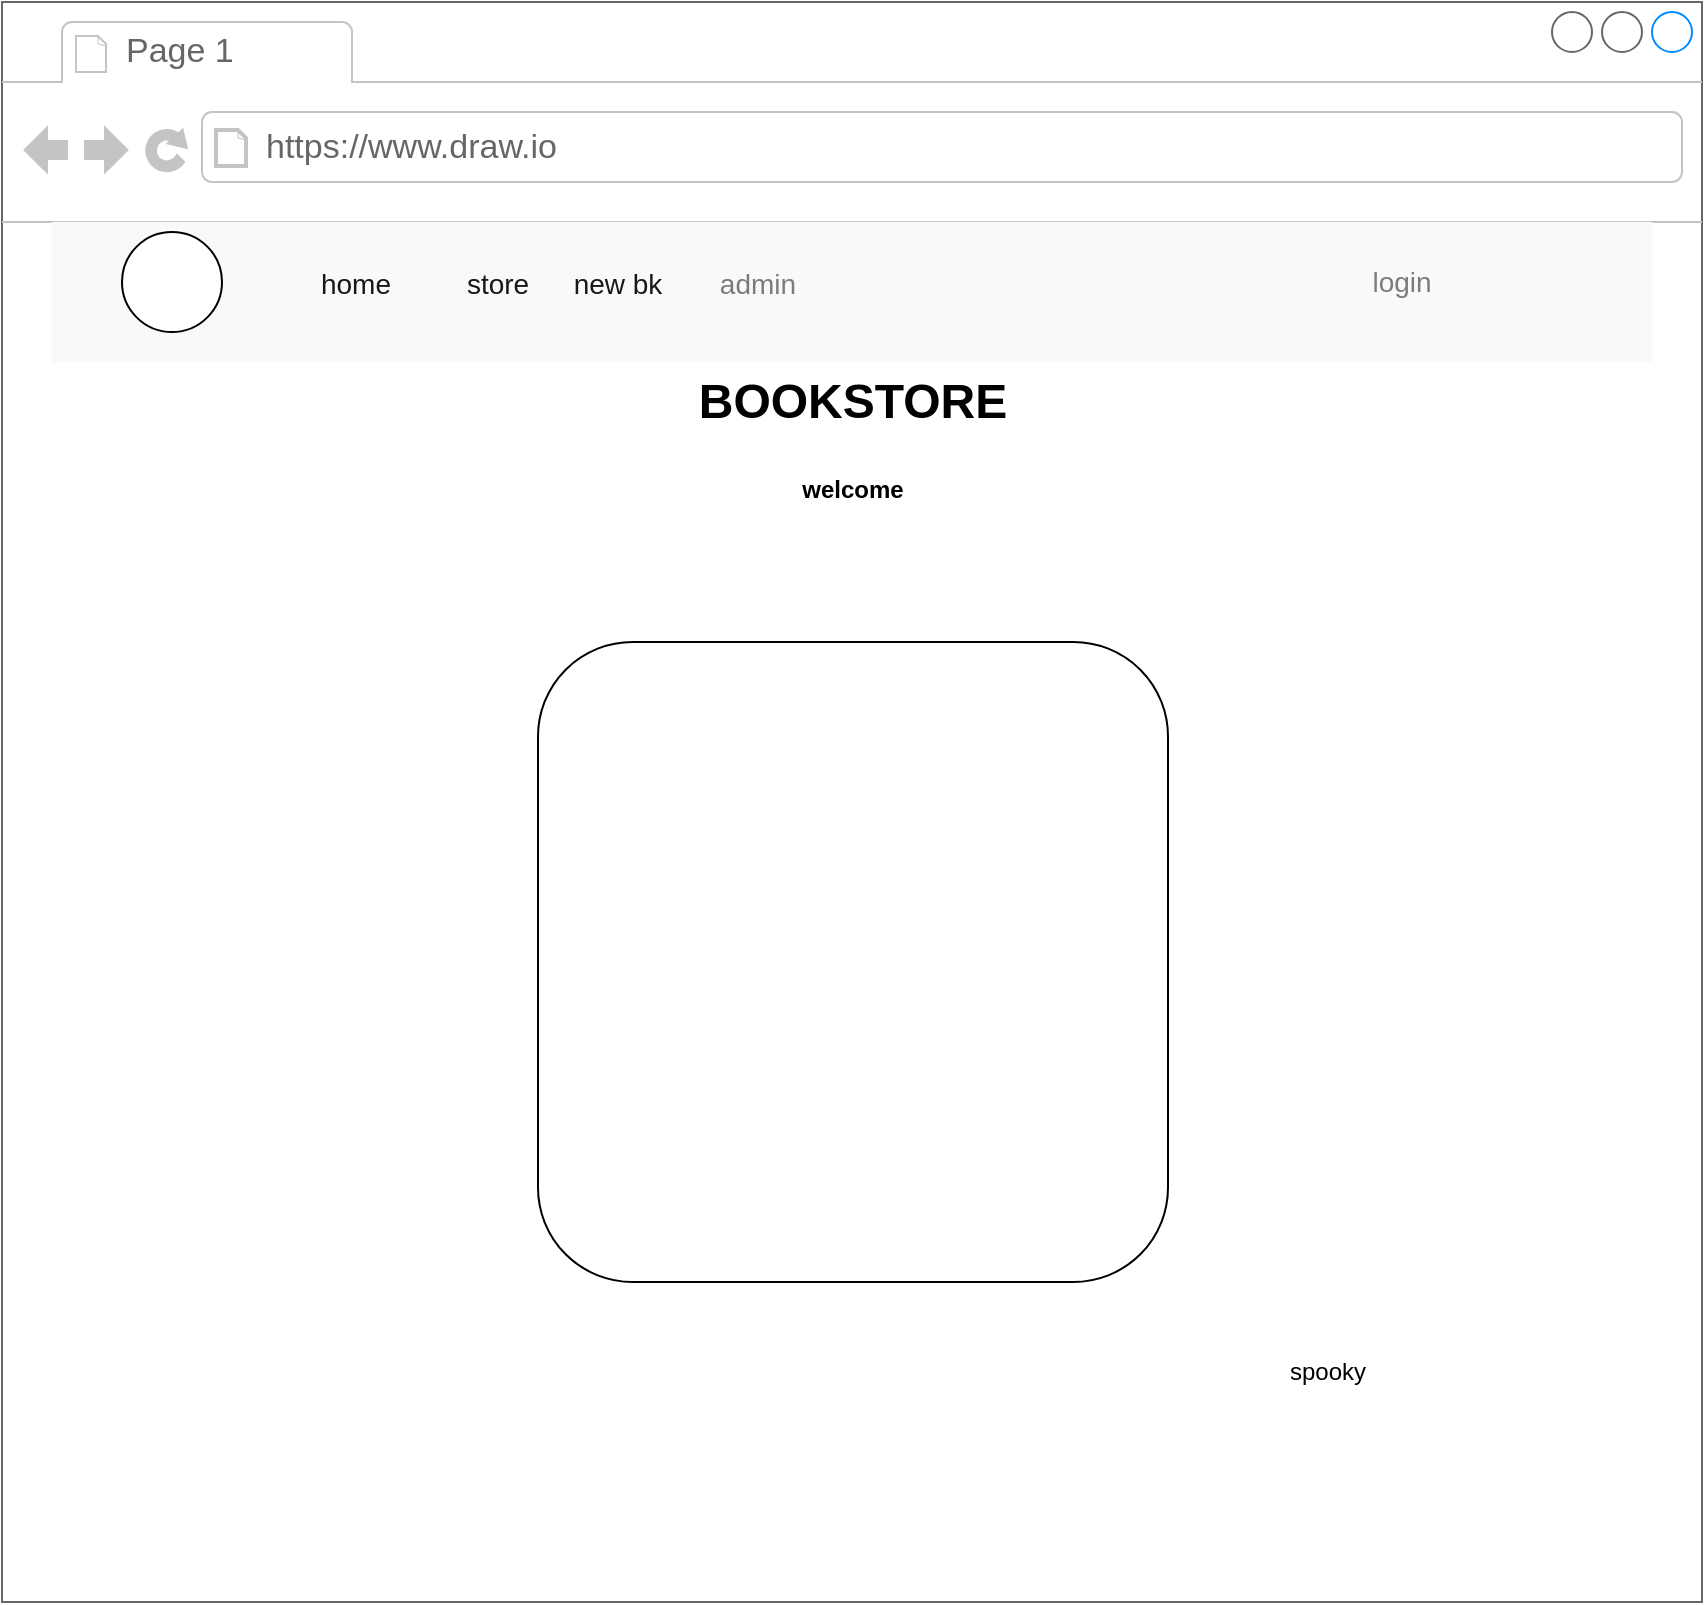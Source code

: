 <mxfile version="21.8.2" type="device" pages="5">
  <diagram id="C0GUv6iW_bNeqAw6ftZd" name="home">
    <mxGraphModel dx="1674" dy="750" grid="1" gridSize="10" guides="1" tooltips="1" connect="1" arrows="1" fold="1" page="1" pageScale="1" pageWidth="850" pageHeight="1100" math="0" shadow="0">
      <root>
        <mxCell id="0" />
        <mxCell id="1" parent="0" />
        <mxCell id="kIR86H_-BO4yGohiQIek-1" value="" style="strokeWidth=1;shadow=0;dashed=0;align=center;html=1;shape=mxgraph.mockup.containers.browserWindow;rSize=0;strokeColor=#666666;strokeColor2=#008cff;strokeColor3=#c4c4c4;mainText=,;recursiveResize=0;" parent="1" vertex="1">
          <mxGeometry width="850" height="800" as="geometry" />
        </mxCell>
        <mxCell id="kIR86H_-BO4yGohiQIek-2" value="Page 1" style="strokeWidth=1;shadow=0;dashed=0;align=center;html=1;shape=mxgraph.mockup.containers.anchor;fontSize=17;fontColor=#666666;align=left;whiteSpace=wrap;" parent="kIR86H_-BO4yGohiQIek-1" vertex="1">
          <mxGeometry x="60" y="12" width="110" height="26" as="geometry" />
        </mxCell>
        <mxCell id="kIR86H_-BO4yGohiQIek-3" value="https://www.draw.io" style="strokeWidth=1;shadow=0;dashed=0;align=center;html=1;shape=mxgraph.mockup.containers.anchor;rSize=0;fontSize=17;fontColor=#666666;align=left;" parent="kIR86H_-BO4yGohiQIek-1" vertex="1">
          <mxGeometry x="130" y="60" width="250" height="26" as="geometry" />
        </mxCell>
        <mxCell id="kIR86H_-BO4yGohiQIek-17" value="BOOKSTORE" style="text;strokeColor=none;fillColor=none;html=1;fontSize=24;fontStyle=1;verticalAlign=middle;align=center;" parent="kIR86H_-BO4yGohiQIek-1" vertex="1">
          <mxGeometry x="375" y="180" width="100" height="40" as="geometry" />
        </mxCell>
        <mxCell id="kIR86H_-BO4yGohiQIek-18" value="" style="rounded=1;whiteSpace=wrap;html=1;" parent="kIR86H_-BO4yGohiQIek-1" vertex="1">
          <mxGeometry x="268" y="320" width="315" height="320" as="geometry" />
        </mxCell>
        <mxCell id="kIR86H_-BO4yGohiQIek-19" value="spooky" style="text;html=1;strokeColor=none;fillColor=none;align=center;verticalAlign=middle;whiteSpace=wrap;rounded=0;" parent="kIR86H_-BO4yGohiQIek-1" vertex="1">
          <mxGeometry x="583" y="670" width="160" height="30" as="geometry" />
        </mxCell>
        <mxCell id="gFa9SqbbfrOCr1QPYL0y-1" value="" style="html=1;shadow=0;dashed=0;fillColor=#F8F9FA;strokeColor=none;fontSize=16;fontColor=#181819;align=left;spacing=15;" parent="kIR86H_-BO4yGohiQIek-1" vertex="1">
          <mxGeometry x="25" y="110" width="800" height="70" as="geometry" />
        </mxCell>
        <mxCell id="gFa9SqbbfrOCr1QPYL0y-2" value="store" style="fillColor=none;strokeColor=none;fontSize=14;fontColor=#181819;align=center;" parent="gFa9SqbbfrOCr1QPYL0y-1" vertex="1">
          <mxGeometry width="70" height="40" relative="1" as="geometry">
            <mxPoint x="188" y="10" as="offset" />
          </mxGeometry>
        </mxCell>
        <mxCell id="gFa9SqbbfrOCr1QPYL0y-3" value="admin" style="fillColor=none;strokeColor=none;fontSize=14;fontColor=#7C7C7D;align=center;" parent="gFa9SqbbfrOCr1QPYL0y-1" vertex="1">
          <mxGeometry width="50" height="40" relative="1" as="geometry">
            <mxPoint x="328" y="10" as="offset" />
          </mxGeometry>
        </mxCell>
        <mxCell id="gFa9SqbbfrOCr1QPYL0y-9" value="home" style="fillColor=none;strokeColor=none;fontSize=14;fontColor=#181819;align=center;" parent="gFa9SqbbfrOCr1QPYL0y-1" vertex="1">
          <mxGeometry x="117" y="10" width="70" height="40" as="geometry" />
        </mxCell>
        <mxCell id="CN915MGw62UKDeEkbPB2-4" value="" style="ellipse;whiteSpace=wrap;html=1;aspect=fixed;" vertex="1" parent="gFa9SqbbfrOCr1QPYL0y-1">
          <mxGeometry x="35" y="5" width="50" height="50" as="geometry" />
        </mxCell>
        <mxCell id="CN915MGw62UKDeEkbPB2-2" value="&lt;font style=&quot;font-size: 12px;&quot;&gt;welcome&lt;/font&gt;" style="text;strokeColor=none;fillColor=none;html=1;fontSize=24;fontStyle=1;verticalAlign=middle;align=center;" vertex="1" parent="kIR86H_-BO4yGohiQIek-1">
          <mxGeometry x="375" y="220" width="100" height="40" as="geometry" />
        </mxCell>
        <mxCell id="CN915MGw62UKDeEkbPB2-1" value="login" style="fillColor=none;strokeColor=none;fontSize=14;fontColor=#7C7C7D;align=center;" vertex="1" parent="1">
          <mxGeometry x="675" y="119" width="50" height="40" as="geometry" />
        </mxCell>
        <mxCell id="CN915MGw62UKDeEkbPB2-3" value="new bk" style="fillColor=none;strokeColor=none;fontSize=14;fontColor=#181819;align=center;" vertex="1" parent="1">
          <mxGeometry x="273" y="120" width="70" height="40" as="geometry" />
        </mxCell>
      </root>
    </mxGraphModel>
  </diagram>
  <diagram name="store" id="WJEfjI1DbNmuqYwlvPIS">
    <mxGraphModel dx="1674" dy="750" grid="1" gridSize="10" guides="1" tooltips="1" connect="1" arrows="1" fold="1" page="1" pageScale="1" pageWidth="850" pageHeight="1100" math="0" shadow="0">
      <root>
        <mxCell id="ROqihnbeWt7V_9q3ESoS-0" />
        <mxCell id="ROqihnbeWt7V_9q3ESoS-1" parent="ROqihnbeWt7V_9q3ESoS-0" />
        <mxCell id="ROqihnbeWt7V_9q3ESoS-2" value="" style="strokeWidth=1;shadow=0;dashed=0;align=center;html=1;shape=mxgraph.mockup.containers.browserWindow;rSize=0;strokeColor=#666666;strokeColor2=#008cff;strokeColor3=#c4c4c4;mainText=,;recursiveResize=0;" vertex="1" parent="ROqihnbeWt7V_9q3ESoS-1">
          <mxGeometry width="850" height="800" as="geometry" />
        </mxCell>
        <mxCell id="ROqihnbeWt7V_9q3ESoS-3" value="Page 1" style="strokeWidth=1;shadow=0;dashed=0;align=center;html=1;shape=mxgraph.mockup.containers.anchor;fontSize=17;fontColor=#666666;align=left;whiteSpace=wrap;" vertex="1" parent="ROqihnbeWt7V_9q3ESoS-2">
          <mxGeometry x="60" y="12" width="110" height="26" as="geometry" />
        </mxCell>
        <mxCell id="ROqihnbeWt7V_9q3ESoS-4" value="https://www.draw.io" style="strokeWidth=1;shadow=0;dashed=0;align=center;html=1;shape=mxgraph.mockup.containers.anchor;rSize=0;fontSize=17;fontColor=#666666;align=left;" vertex="1" parent="ROqihnbeWt7V_9q3ESoS-2">
          <mxGeometry x="130" y="60" width="250" height="26" as="geometry" />
        </mxCell>
        <mxCell id="ROqihnbeWt7V_9q3ESoS-5" value="BOOKSTORE" style="text;strokeColor=none;fillColor=none;html=1;fontSize=24;fontStyle=1;verticalAlign=middle;align=center;" vertex="1" parent="ROqihnbeWt7V_9q3ESoS-2">
          <mxGeometry x="375" y="180" width="100" height="40" as="geometry" />
        </mxCell>
        <mxCell id="ROqihnbeWt7V_9q3ESoS-8" value="" style="html=1;shadow=0;dashed=0;fillColor=#F8F9FA;strokeColor=none;fontSize=16;fontColor=#181819;align=left;spacing=15;" vertex="1" parent="ROqihnbeWt7V_9q3ESoS-2">
          <mxGeometry x="25" y="110" width="800" height="70" as="geometry" />
        </mxCell>
        <mxCell id="ROqihnbeWt7V_9q3ESoS-9" value="store" style="fillColor=none;strokeColor=none;fontSize=14;fontColor=#181819;align=center;" vertex="1" parent="ROqihnbeWt7V_9q3ESoS-8">
          <mxGeometry width="70" height="40" relative="1" as="geometry">
            <mxPoint x="188" y="10" as="offset" />
          </mxGeometry>
        </mxCell>
        <mxCell id="ROqihnbeWt7V_9q3ESoS-10" value="admin" style="fillColor=none;strokeColor=none;fontSize=14;fontColor=#7C7C7D;align=center;" vertex="1" parent="ROqihnbeWt7V_9q3ESoS-8">
          <mxGeometry width="50" height="40" relative="1" as="geometry">
            <mxPoint x="328" y="10" as="offset" />
          </mxGeometry>
        </mxCell>
        <mxCell id="ROqihnbeWt7V_9q3ESoS-11" value="home" style="fillColor=none;strokeColor=none;fontSize=14;fontColor=#181819;align=center;" vertex="1" parent="ROqihnbeWt7V_9q3ESoS-8">
          <mxGeometry x="117" y="10" width="70" height="40" as="geometry" />
        </mxCell>
        <mxCell id="ROqihnbeWt7V_9q3ESoS-12" value="" style="ellipse;whiteSpace=wrap;html=1;aspect=fixed;" vertex="1" parent="ROqihnbeWt7V_9q3ESoS-8">
          <mxGeometry x="35" y="5" width="50" height="50" as="geometry" />
        </mxCell>
        <mxCell id="ROqihnbeWt7V_9q3ESoS-13" value="&lt;font style=&quot;font-size: 12px;&quot;&gt;num of books&lt;/font&gt;" style="text;strokeColor=none;fillColor=none;html=1;fontSize=24;fontStyle=1;verticalAlign=middle;align=center;" vertex="1" parent="ROqihnbeWt7V_9q3ESoS-2">
          <mxGeometry x="375" y="220" width="100" height="40" as="geometry" />
        </mxCell>
        <mxCell id="HIais9SciBU2_Oq1Y9s5-4" value="" style="html=1;shadow=0;dashed=0;shape=mxgraph.bootstrap.rrect;rSize=5;strokeColor=#DFDFDF;html=1;whiteSpace=wrap;fillColor=#FFFFFF;fontColor=#000000;" vertex="1" parent="ROqihnbeWt7V_9q3ESoS-2">
          <mxGeometry x="110" y="310" width="200" height="90" as="geometry" />
        </mxCell>
        <mxCell id="HIais9SciBU2_Oq1Y9s5-5" value="Cras justo odio" style="strokeColor=inherit;fillColor=inherit;gradientColor=inherit;fontColor=inherit;html=1;shadow=0;dashed=0;shape=mxgraph.bootstrap.topButton;rSize=5;perimeter=none;whiteSpace=wrap;resizeWidth=1;align=left;spacing=10;" vertex="1" parent="HIais9SciBU2_Oq1Y9s5-4">
          <mxGeometry width="200" height="30" relative="1" as="geometry" />
        </mxCell>
        <mxCell id="HIais9SciBU2_Oq1Y9s5-6" value="Dapibus ac facilisis in" style="strokeColor=inherit;fillColor=inherit;gradientColor=inherit;fontColor=inherit;html=1;shadow=0;dashed=0;perimeter=none;whiteSpace=wrap;resizeWidth=1;align=left;spacing=10;" vertex="1" parent="HIais9SciBU2_Oq1Y9s5-4">
          <mxGeometry width="200" height="30" relative="1" as="geometry">
            <mxPoint y="30" as="offset" />
          </mxGeometry>
        </mxCell>
        <mxCell id="HIais9SciBU2_Oq1Y9s5-7" value="Vestibulum at eros" style="strokeColor=inherit;fillColor=inherit;gradientColor=inherit;fontColor=inherit;html=1;shadow=0;dashed=0;shape=mxgraph.bootstrap.bottomButton;rSize=5;perimeter=none;whiteSpace=wrap;resizeWidth=1;resizeHeight=0;align=left;spacing=10;" vertex="1" parent="HIais9SciBU2_Oq1Y9s5-4">
          <mxGeometry y="1" width="200" height="30" relative="1" as="geometry">
            <mxPoint y="-30" as="offset" />
          </mxGeometry>
        </mxCell>
        <mxCell id="HIais9SciBU2_Oq1Y9s5-0" value="" style="html=1;shadow=0;dashed=0;shape=mxgraph.bootstrap.rrect;rSize=5;strokeColor=#DFDFDF;html=1;whiteSpace=wrap;fillColor=#FFFFFF;fontColor=#000000;" vertex="1" parent="ROqihnbeWt7V_9q3ESoS-2">
          <mxGeometry x="110" y="400" width="200" height="90" as="geometry" />
        </mxCell>
        <mxCell id="HIais9SciBU2_Oq1Y9s5-1" value="Cras justo odio" style="strokeColor=inherit;fillColor=inherit;gradientColor=inherit;fontColor=inherit;html=1;shadow=0;dashed=0;shape=mxgraph.bootstrap.topButton;rSize=5;perimeter=none;whiteSpace=wrap;resizeWidth=1;align=left;spacing=10;" vertex="1" parent="HIais9SciBU2_Oq1Y9s5-0">
          <mxGeometry width="200" height="30" relative="1" as="geometry" />
        </mxCell>
        <mxCell id="HIais9SciBU2_Oq1Y9s5-2" value="Dapibus ac facilisis in" style="strokeColor=inherit;fillColor=inherit;gradientColor=inherit;fontColor=inherit;html=1;shadow=0;dashed=0;perimeter=none;whiteSpace=wrap;resizeWidth=1;align=left;spacing=10;" vertex="1" parent="HIais9SciBU2_Oq1Y9s5-0">
          <mxGeometry width="200" height="30" relative="1" as="geometry">
            <mxPoint y="30" as="offset" />
          </mxGeometry>
        </mxCell>
        <mxCell id="HIais9SciBU2_Oq1Y9s5-3" value="Vestibulum at eros" style="strokeColor=inherit;fillColor=inherit;gradientColor=inherit;fontColor=inherit;html=1;shadow=0;dashed=0;shape=mxgraph.bootstrap.bottomButton;rSize=5;perimeter=none;whiteSpace=wrap;resizeWidth=1;resizeHeight=0;align=left;spacing=10;" vertex="1" parent="HIais9SciBU2_Oq1Y9s5-0">
          <mxGeometry y="1" width="200" height="30" relative="1" as="geometry">
            <mxPoint y="-30" as="offset" />
          </mxGeometry>
        </mxCell>
        <mxCell id="ROqihnbeWt7V_9q3ESoS-14" value="login" style="fillColor=none;strokeColor=none;fontSize=14;fontColor=#7C7C7D;align=center;" vertex="1" parent="ROqihnbeWt7V_9q3ESoS-1">
          <mxGeometry x="675" y="119" width="50" height="40" as="geometry" />
        </mxCell>
        <mxCell id="ROqihnbeWt7V_9q3ESoS-15" value="new bk" style="fillColor=none;strokeColor=none;fontSize=14;fontColor=#181819;align=center;" vertex="1" parent="ROqihnbeWt7V_9q3ESoS-1">
          <mxGeometry x="273" y="120" width="70" height="40" as="geometry" />
        </mxCell>
      </root>
    </mxGraphModel>
  </diagram>
  <diagram name="new book" id="DhYw90iSRkBd8zs5ipsI">
    <mxGraphModel dx="1674" dy="750" grid="1" gridSize="10" guides="1" tooltips="1" connect="1" arrows="1" fold="1" page="1" pageScale="1" pageWidth="850" pageHeight="1100" math="0" shadow="0">
      <root>
        <mxCell id="CMv0c8m5IZcrcctEZoeC-0" />
        <mxCell id="CMv0c8m5IZcrcctEZoeC-1" parent="CMv0c8m5IZcrcctEZoeC-0" />
        <mxCell id="CMv0c8m5IZcrcctEZoeC-2" value="" style="strokeWidth=1;shadow=0;dashed=0;align=center;html=1;shape=mxgraph.mockup.containers.browserWindow;rSize=0;strokeColor=#666666;strokeColor2=#008cff;strokeColor3=#c4c4c4;mainText=,;recursiveResize=0;" vertex="1" parent="CMv0c8m5IZcrcctEZoeC-1">
          <mxGeometry width="850" height="800" as="geometry" />
        </mxCell>
        <mxCell id="CMv0c8m5IZcrcctEZoeC-3" value="Page 1" style="strokeWidth=1;shadow=0;dashed=0;align=center;html=1;shape=mxgraph.mockup.containers.anchor;fontSize=17;fontColor=#666666;align=left;whiteSpace=wrap;" vertex="1" parent="CMv0c8m5IZcrcctEZoeC-2">
          <mxGeometry x="60" y="12" width="110" height="26" as="geometry" />
        </mxCell>
        <mxCell id="CMv0c8m5IZcrcctEZoeC-4" value="https://www.draw.io" style="strokeWidth=1;shadow=0;dashed=0;align=center;html=1;shape=mxgraph.mockup.containers.anchor;rSize=0;fontSize=17;fontColor=#666666;align=left;" vertex="1" parent="CMv0c8m5IZcrcctEZoeC-2">
          <mxGeometry x="130" y="60" width="250" height="26" as="geometry" />
        </mxCell>
        <mxCell id="CMv0c8m5IZcrcctEZoeC-5" value="NEW BOOK" style="text;strokeColor=none;fillColor=none;html=1;fontSize=24;fontStyle=1;verticalAlign=middle;align=center;" vertex="1" parent="CMv0c8m5IZcrcctEZoeC-2">
          <mxGeometry x="375" y="180" width="100" height="40" as="geometry" />
        </mxCell>
        <mxCell id="CMv0c8m5IZcrcctEZoeC-6" value="" style="html=1;shadow=0;dashed=0;fillColor=#F8F9FA;strokeColor=none;fontSize=16;fontColor=#181819;align=left;spacing=15;" vertex="1" parent="CMv0c8m5IZcrcctEZoeC-2">
          <mxGeometry x="25" y="110" width="800" height="70" as="geometry" />
        </mxCell>
        <mxCell id="CMv0c8m5IZcrcctEZoeC-7" value="store" style="fillColor=none;strokeColor=none;fontSize=14;fontColor=#181819;align=center;" vertex="1" parent="CMv0c8m5IZcrcctEZoeC-6">
          <mxGeometry width="70" height="40" relative="1" as="geometry">
            <mxPoint x="188" y="10" as="offset" />
          </mxGeometry>
        </mxCell>
        <mxCell id="CMv0c8m5IZcrcctEZoeC-8" value="admin" style="fillColor=none;strokeColor=none;fontSize=14;fontColor=#7C7C7D;align=center;" vertex="1" parent="CMv0c8m5IZcrcctEZoeC-6">
          <mxGeometry width="50" height="40" relative="1" as="geometry">
            <mxPoint x="328" y="10" as="offset" />
          </mxGeometry>
        </mxCell>
        <mxCell id="CMv0c8m5IZcrcctEZoeC-9" value="home" style="fillColor=none;strokeColor=none;fontSize=14;fontColor=#181819;align=center;" vertex="1" parent="CMv0c8m5IZcrcctEZoeC-6">
          <mxGeometry x="117" y="10" width="70" height="40" as="geometry" />
        </mxCell>
        <mxCell id="CMv0c8m5IZcrcctEZoeC-10" value="" style="ellipse;whiteSpace=wrap;html=1;aspect=fixed;" vertex="1" parent="CMv0c8m5IZcrcctEZoeC-6">
          <mxGeometry x="35" y="5" width="50" height="50" as="geometry" />
        </mxCell>
        <mxCell id="DcGnV3b0n0JoFEjfs8XY-16" value="input label 1" style="fillColor=none;strokeColor=none;align=left;fontSize=14;" vertex="1" parent="CMv0c8m5IZcrcctEZoeC-2">
          <mxGeometry width="260" height="40" relative="1" as="geometry">
            <mxPoint x="372" y="300" as="offset" />
          </mxGeometry>
        </mxCell>
        <mxCell id="DcGnV3b0n0JoFEjfs8XY-17" value="" style="html=1;shadow=0;dashed=0;shape=mxgraph.bootstrap.rrect;rSize=5;fillColor=none;strokeColor=#999999;align=left;spacing=15;fontSize=14;fontColor=#6C767D;" vertex="1" parent="CMv0c8m5IZcrcctEZoeC-2">
          <mxGeometry width="800" height="30" relative="1" as="geometry">
            <mxPoint x="40" y="340" as="offset" />
          </mxGeometry>
        </mxCell>
        <mxCell id="DcGnV3b0n0JoFEjfs8XY-19" value="input label 2" style="fillColor=none;strokeColor=none;align=left;fontSize=14;" vertex="1" parent="CMv0c8m5IZcrcctEZoeC-2">
          <mxGeometry width="260" height="40" relative="1" as="geometry">
            <mxPoint x="372" y="400" as="offset" />
          </mxGeometry>
        </mxCell>
        <mxCell id="DcGnV3b0n0JoFEjfs8XY-20" value="" style="html=1;shadow=0;dashed=0;shape=mxgraph.bootstrap.rrect;rSize=5;fillColor=none;strokeColor=#999999;align=left;spacing=15;fontSize=14;fontColor=#6C767D;" vertex="1" parent="CMv0c8m5IZcrcctEZoeC-2">
          <mxGeometry width="800" height="30" relative="1" as="geometry">
            <mxPoint x="40" y="440" as="offset" />
          </mxGeometry>
        </mxCell>
        <mxCell id="DcGnV3b0n0JoFEjfs8XY-22" value="submit" style="html=1;shadow=0;dashed=0;shape=mxgraph.bootstrap.rrect;rSize=5;fillColor=#0085FC;strokeColor=none;align=center;fontSize=14;fontColor=#FFFFFF;" vertex="1" parent="CMv0c8m5IZcrcctEZoeC-2">
          <mxGeometry width="70" height="40" relative="1" as="geometry">
            <mxPoint x="295" y="520" as="offset" />
          </mxGeometry>
        </mxCell>
        <mxCell id="DcGnV3b0n0JoFEjfs8XY-23" value="cancel" style="html=1;shadow=0;dashed=0;shape=mxgraph.bootstrap.rrect;rSize=5;fillColor=#0085FC;strokeColor=none;align=center;fontSize=14;fontColor=#FFFFFF;" vertex="1" parent="CMv0c8m5IZcrcctEZoeC-2">
          <mxGeometry x="475" y="520" width="70" height="40" as="geometry" />
        </mxCell>
        <mxCell id="CMv0c8m5IZcrcctEZoeC-20" value="login" style="fillColor=none;strokeColor=none;fontSize=14;fontColor=#7C7C7D;align=center;" vertex="1" parent="CMv0c8m5IZcrcctEZoeC-1">
          <mxGeometry x="675" y="119" width="50" height="40" as="geometry" />
        </mxCell>
        <mxCell id="CMv0c8m5IZcrcctEZoeC-21" value="new bk" style="fillColor=none;strokeColor=none;fontSize=14;fontColor=#181819;align=center;" vertex="1" parent="CMv0c8m5IZcrcctEZoeC-1">
          <mxGeometry x="273" y="120" width="70" height="40" as="geometry" />
        </mxCell>
      </root>
    </mxGraphModel>
  </diagram>
  <diagram name="edit book" id="h4B0f0njvX9I40Duv1mr">
    <mxGraphModel dx="1674" dy="750" grid="1" gridSize="10" guides="1" tooltips="1" connect="1" arrows="1" fold="1" page="1" pageScale="1" pageWidth="850" pageHeight="1100" math="0" shadow="0">
      <root>
        <mxCell id="iSDKY2vUWW4hDEeVIlz5-0" />
        <mxCell id="iSDKY2vUWW4hDEeVIlz5-1" parent="iSDKY2vUWW4hDEeVIlz5-0" />
        <mxCell id="iSDKY2vUWW4hDEeVIlz5-2" value="" style="strokeWidth=1;shadow=0;dashed=0;align=center;html=1;shape=mxgraph.mockup.containers.browserWindow;rSize=0;strokeColor=#666666;strokeColor2=#008cff;strokeColor3=#c4c4c4;mainText=,;recursiveResize=0;" vertex="1" parent="iSDKY2vUWW4hDEeVIlz5-1">
          <mxGeometry width="850" height="800" as="geometry" />
        </mxCell>
        <mxCell id="iSDKY2vUWW4hDEeVIlz5-3" value="Page 1" style="strokeWidth=1;shadow=0;dashed=0;align=center;html=1;shape=mxgraph.mockup.containers.anchor;fontSize=17;fontColor=#666666;align=left;whiteSpace=wrap;" vertex="1" parent="iSDKY2vUWW4hDEeVIlz5-2">
          <mxGeometry x="60" y="12" width="110" height="26" as="geometry" />
        </mxCell>
        <mxCell id="iSDKY2vUWW4hDEeVIlz5-4" value="https://www.draw.io" style="strokeWidth=1;shadow=0;dashed=0;align=center;html=1;shape=mxgraph.mockup.containers.anchor;rSize=0;fontSize=17;fontColor=#666666;align=left;" vertex="1" parent="iSDKY2vUWW4hDEeVIlz5-2">
          <mxGeometry x="130" y="60" width="250" height="26" as="geometry" />
        </mxCell>
        <mxCell id="iSDKY2vUWW4hDEeVIlz5-5" value="EDIT BOOK" style="text;strokeColor=none;fillColor=none;html=1;fontSize=24;fontStyle=1;verticalAlign=middle;align=center;" vertex="1" parent="iSDKY2vUWW4hDEeVIlz5-2">
          <mxGeometry x="375" y="180" width="100" height="40" as="geometry" />
        </mxCell>
        <mxCell id="iSDKY2vUWW4hDEeVIlz5-6" value="" style="html=1;shadow=0;dashed=0;fillColor=#F8F9FA;strokeColor=none;fontSize=16;fontColor=#181819;align=left;spacing=15;" vertex="1" parent="iSDKY2vUWW4hDEeVIlz5-2">
          <mxGeometry x="25" y="110" width="800" height="70" as="geometry" />
        </mxCell>
        <mxCell id="iSDKY2vUWW4hDEeVIlz5-7" value="store" style="fillColor=none;strokeColor=none;fontSize=14;fontColor=#181819;align=center;" vertex="1" parent="iSDKY2vUWW4hDEeVIlz5-6">
          <mxGeometry width="70" height="40" relative="1" as="geometry">
            <mxPoint x="188" y="10" as="offset" />
          </mxGeometry>
        </mxCell>
        <mxCell id="iSDKY2vUWW4hDEeVIlz5-8" value="admin" style="fillColor=none;strokeColor=none;fontSize=14;fontColor=#7C7C7D;align=center;" vertex="1" parent="iSDKY2vUWW4hDEeVIlz5-6">
          <mxGeometry width="50" height="40" relative="1" as="geometry">
            <mxPoint x="328" y="10" as="offset" />
          </mxGeometry>
        </mxCell>
        <mxCell id="iSDKY2vUWW4hDEeVIlz5-9" value="home" style="fillColor=none;strokeColor=none;fontSize=14;fontColor=#181819;align=center;" vertex="1" parent="iSDKY2vUWW4hDEeVIlz5-6">
          <mxGeometry x="117" y="10" width="70" height="40" as="geometry" />
        </mxCell>
        <mxCell id="iSDKY2vUWW4hDEeVIlz5-10" value="" style="ellipse;whiteSpace=wrap;html=1;aspect=fixed;" vertex="1" parent="iSDKY2vUWW4hDEeVIlz5-6">
          <mxGeometry x="35" y="5" width="50" height="50" as="geometry" />
        </mxCell>
        <mxCell id="iSDKY2vUWW4hDEeVIlz5-11" value="input label 1" style="fillColor=none;strokeColor=none;align=left;fontSize=14;" vertex="1" parent="iSDKY2vUWW4hDEeVIlz5-2">
          <mxGeometry width="260" height="40" relative="1" as="geometry">
            <mxPoint x="372" y="300" as="offset" />
          </mxGeometry>
        </mxCell>
        <mxCell id="iSDKY2vUWW4hDEeVIlz5-12" value="" style="html=1;shadow=0;dashed=0;shape=mxgraph.bootstrap.rrect;rSize=5;fillColor=none;strokeColor=#999999;align=left;spacing=15;fontSize=14;fontColor=#6C767D;" vertex="1" parent="iSDKY2vUWW4hDEeVIlz5-2">
          <mxGeometry width="800" height="30" relative="1" as="geometry">
            <mxPoint x="40" y="340" as="offset" />
          </mxGeometry>
        </mxCell>
        <mxCell id="iSDKY2vUWW4hDEeVIlz5-13" value="input label 2" style="fillColor=none;strokeColor=none;align=left;fontSize=14;" vertex="1" parent="iSDKY2vUWW4hDEeVIlz5-2">
          <mxGeometry width="260" height="40" relative="1" as="geometry">
            <mxPoint x="372" y="400" as="offset" />
          </mxGeometry>
        </mxCell>
        <mxCell id="iSDKY2vUWW4hDEeVIlz5-14" value="" style="html=1;shadow=0;dashed=0;shape=mxgraph.bootstrap.rrect;rSize=5;fillColor=none;strokeColor=#999999;align=left;spacing=15;fontSize=14;fontColor=#6C767D;" vertex="1" parent="iSDKY2vUWW4hDEeVIlz5-2">
          <mxGeometry width="800" height="30" relative="1" as="geometry">
            <mxPoint x="40" y="440" as="offset" />
          </mxGeometry>
        </mxCell>
        <mxCell id="iSDKY2vUWW4hDEeVIlz5-15" value="submit" style="html=1;shadow=0;dashed=0;shape=mxgraph.bootstrap.rrect;rSize=5;fillColor=#0085FC;strokeColor=none;align=center;fontSize=14;fontColor=#FFFFFF;" vertex="1" parent="iSDKY2vUWW4hDEeVIlz5-2">
          <mxGeometry width="70" height="40" relative="1" as="geometry">
            <mxPoint x="295" y="520" as="offset" />
          </mxGeometry>
        </mxCell>
        <mxCell id="iSDKY2vUWW4hDEeVIlz5-16" value="cancel" style="html=1;shadow=0;dashed=0;shape=mxgraph.bootstrap.rrect;rSize=5;fillColor=#0085FC;strokeColor=none;align=center;fontSize=14;fontColor=#FFFFFF;" vertex="1" parent="iSDKY2vUWW4hDEeVIlz5-2">
          <mxGeometry x="475" y="520" width="70" height="40" as="geometry" />
        </mxCell>
        <mxCell id="iSDKY2vUWW4hDEeVIlz5-17" value="login" style="fillColor=none;strokeColor=none;fontSize=14;fontColor=#7C7C7D;align=center;" vertex="1" parent="iSDKY2vUWW4hDEeVIlz5-1">
          <mxGeometry x="675" y="119" width="50" height="40" as="geometry" />
        </mxCell>
        <mxCell id="iSDKY2vUWW4hDEeVIlz5-18" value="new bk" style="fillColor=none;strokeColor=none;fontSize=14;fontColor=#181819;align=center;" vertex="1" parent="iSDKY2vUWW4hDEeVIlz5-1">
          <mxGeometry x="273" y="120" width="70" height="40" as="geometry" />
        </mxCell>
      </root>
    </mxGraphModel>
  </diagram>
  <diagram name="admin/login" id="kycFs3ZhLLFzVcj5bnWC">
    <mxGraphModel dx="1674" dy="750" grid="1" gridSize="10" guides="1" tooltips="1" connect="1" arrows="1" fold="1" page="1" pageScale="1" pageWidth="850" pageHeight="1100" math="0" shadow="0">
      <root>
        <mxCell id="gg2hKyfPxLGeEocDrnR5-0" />
        <mxCell id="gg2hKyfPxLGeEocDrnR5-1" parent="gg2hKyfPxLGeEocDrnR5-0" />
        <mxCell id="gg2hKyfPxLGeEocDrnR5-2" value="" style="strokeWidth=1;shadow=0;dashed=0;align=center;html=1;shape=mxgraph.mockup.containers.browserWindow;rSize=0;strokeColor=#666666;strokeColor2=#008cff;strokeColor3=#c4c4c4;mainText=,;recursiveResize=0;" vertex="1" parent="gg2hKyfPxLGeEocDrnR5-1">
          <mxGeometry width="850" height="800" as="geometry" />
        </mxCell>
        <mxCell id="gg2hKyfPxLGeEocDrnR5-3" value="Page 1" style="strokeWidth=1;shadow=0;dashed=0;align=center;html=1;shape=mxgraph.mockup.containers.anchor;fontSize=17;fontColor=#666666;align=left;whiteSpace=wrap;" vertex="1" parent="gg2hKyfPxLGeEocDrnR5-2">
          <mxGeometry x="60" y="12" width="110" height="26" as="geometry" />
        </mxCell>
        <mxCell id="gg2hKyfPxLGeEocDrnR5-4" value="https://www.draw.io" style="strokeWidth=1;shadow=0;dashed=0;align=center;html=1;shape=mxgraph.mockup.containers.anchor;rSize=0;fontSize=17;fontColor=#666666;align=left;" vertex="1" parent="gg2hKyfPxLGeEocDrnR5-2">
          <mxGeometry x="130" y="60" width="250" height="26" as="geometry" />
        </mxCell>
        <mxCell id="gg2hKyfPxLGeEocDrnR5-5" value="DJANGO" style="text;strokeColor=none;fillColor=none;html=1;fontSize=24;fontStyle=1;verticalAlign=middle;align=center;" vertex="1" parent="gg2hKyfPxLGeEocDrnR5-2">
          <mxGeometry x="375" y="180" width="100" height="40" as="geometry" />
        </mxCell>
        <mxCell id="gg2hKyfPxLGeEocDrnR5-6" value="" style="html=1;shadow=0;dashed=0;fillColor=#F8F9FA;strokeColor=none;fontSize=16;fontColor=#181819;align=left;spacing=15;" vertex="1" parent="gg2hKyfPxLGeEocDrnR5-2">
          <mxGeometry x="25" y="110" width="800" height="70" as="geometry" />
        </mxCell>
        <mxCell id="gg2hKyfPxLGeEocDrnR5-7" value="store" style="fillColor=none;strokeColor=none;fontSize=14;fontColor=#181819;align=center;" vertex="1" parent="gg2hKyfPxLGeEocDrnR5-6">
          <mxGeometry width="70" height="40" relative="1" as="geometry">
            <mxPoint x="188" y="10" as="offset" />
          </mxGeometry>
        </mxCell>
        <mxCell id="gg2hKyfPxLGeEocDrnR5-8" value="admin" style="fillColor=none;strokeColor=none;fontSize=14;fontColor=#7C7C7D;align=center;" vertex="1" parent="gg2hKyfPxLGeEocDrnR5-6">
          <mxGeometry width="50" height="40" relative="1" as="geometry">
            <mxPoint x="328" y="10" as="offset" />
          </mxGeometry>
        </mxCell>
        <mxCell id="gg2hKyfPxLGeEocDrnR5-9" value="home" style="fillColor=none;strokeColor=none;fontSize=14;fontColor=#181819;align=center;" vertex="1" parent="gg2hKyfPxLGeEocDrnR5-6">
          <mxGeometry x="117" y="10" width="70" height="40" as="geometry" />
        </mxCell>
        <mxCell id="gg2hKyfPxLGeEocDrnR5-10" value="" style="ellipse;whiteSpace=wrap;html=1;aspect=fixed;" vertex="1" parent="gg2hKyfPxLGeEocDrnR5-6">
          <mxGeometry x="35" y="5" width="50" height="50" as="geometry" />
        </mxCell>
        <mxCell id="aWr1H5tCmY7iq4Gvdb5Q-0" value="&lt;font style=&quot;font-size: 24px;&quot;&gt;django standard admin&lt;/font&gt;" style="text;html=1;strokeColor=none;fillColor=none;align=center;verticalAlign=middle;whiteSpace=wrap;rounded=0;" vertex="1" parent="gg2hKyfPxLGeEocDrnR5-2">
          <mxGeometry x="230" y="360" width="390" height="30" as="geometry" />
        </mxCell>
        <mxCell id="gg2hKyfPxLGeEocDrnR5-17" value="login" style="fillColor=none;strokeColor=none;fontSize=14;fontColor=#7C7C7D;align=center;" vertex="1" parent="gg2hKyfPxLGeEocDrnR5-1">
          <mxGeometry x="675" y="119" width="50" height="40" as="geometry" />
        </mxCell>
        <mxCell id="gg2hKyfPxLGeEocDrnR5-18" value="new bk" style="fillColor=none;strokeColor=none;fontSize=14;fontColor=#181819;align=center;" vertex="1" parent="gg2hKyfPxLGeEocDrnR5-1">
          <mxGeometry x="273" y="120" width="70" height="40" as="geometry" />
        </mxCell>
      </root>
    </mxGraphModel>
  </diagram>
</mxfile>

